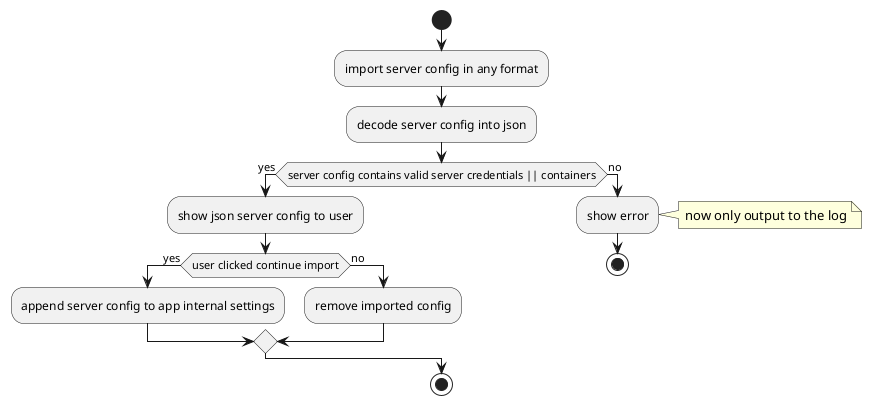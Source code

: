 @startuml serverConfigImportProcess
start

:import server config in any format;
:decode server config into json;

if (server config contains valid server credentials || containers) then (yes)
    :show json server config to user;
    if (user clicked continue import) then (yes)
        :append server config to app internal settings;
    else (no)
        :remove imported config;
    endif
else (no)
    :show error;
    note right
        now only output to the log
    end note
    stop
endif

stop
@enduml
